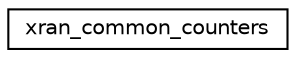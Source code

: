 digraph "Graphical Class Hierarchy"
{
 // LATEX_PDF_SIZE
  edge [fontname="Helvetica",fontsize="10",labelfontname="Helvetica",labelfontsize="10"];
  node [fontname="Helvetica",fontsize="10",shape=record];
  rankdir="LR";
  Node0 [label="xran_common_counters",height=0.2,width=0.4,color="black", fillcolor="white", style="filled",URL="$structxran__common__counters.html",tooltip=" "];
}
